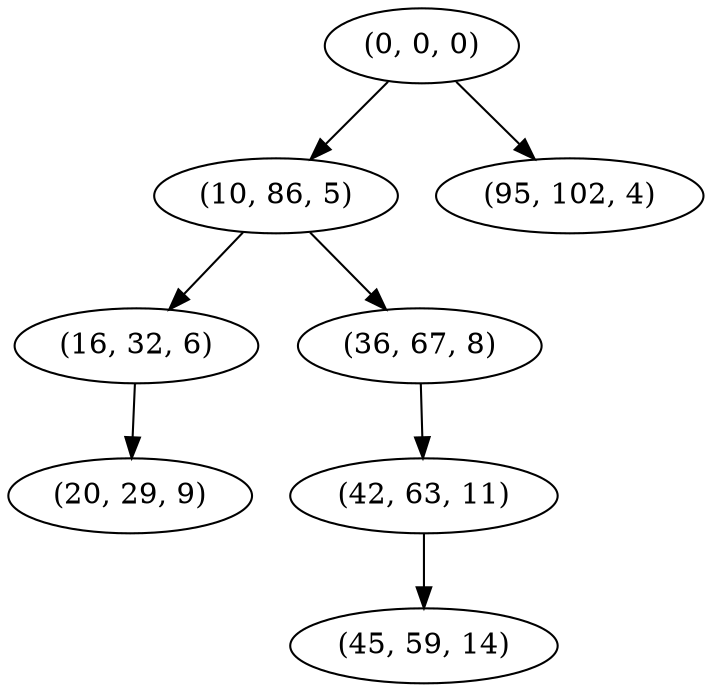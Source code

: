 digraph tree {
    "(0, 0, 0)";
    "(10, 86, 5)";
    "(16, 32, 6)";
    "(20, 29, 9)";
    "(36, 67, 8)";
    "(42, 63, 11)";
    "(45, 59, 14)";
    "(95, 102, 4)";
    "(0, 0, 0)" -> "(10, 86, 5)";
    "(0, 0, 0)" -> "(95, 102, 4)";
    "(10, 86, 5)" -> "(16, 32, 6)";
    "(10, 86, 5)" -> "(36, 67, 8)";
    "(16, 32, 6)" -> "(20, 29, 9)";
    "(36, 67, 8)" -> "(42, 63, 11)";
    "(42, 63, 11)" -> "(45, 59, 14)";
}
